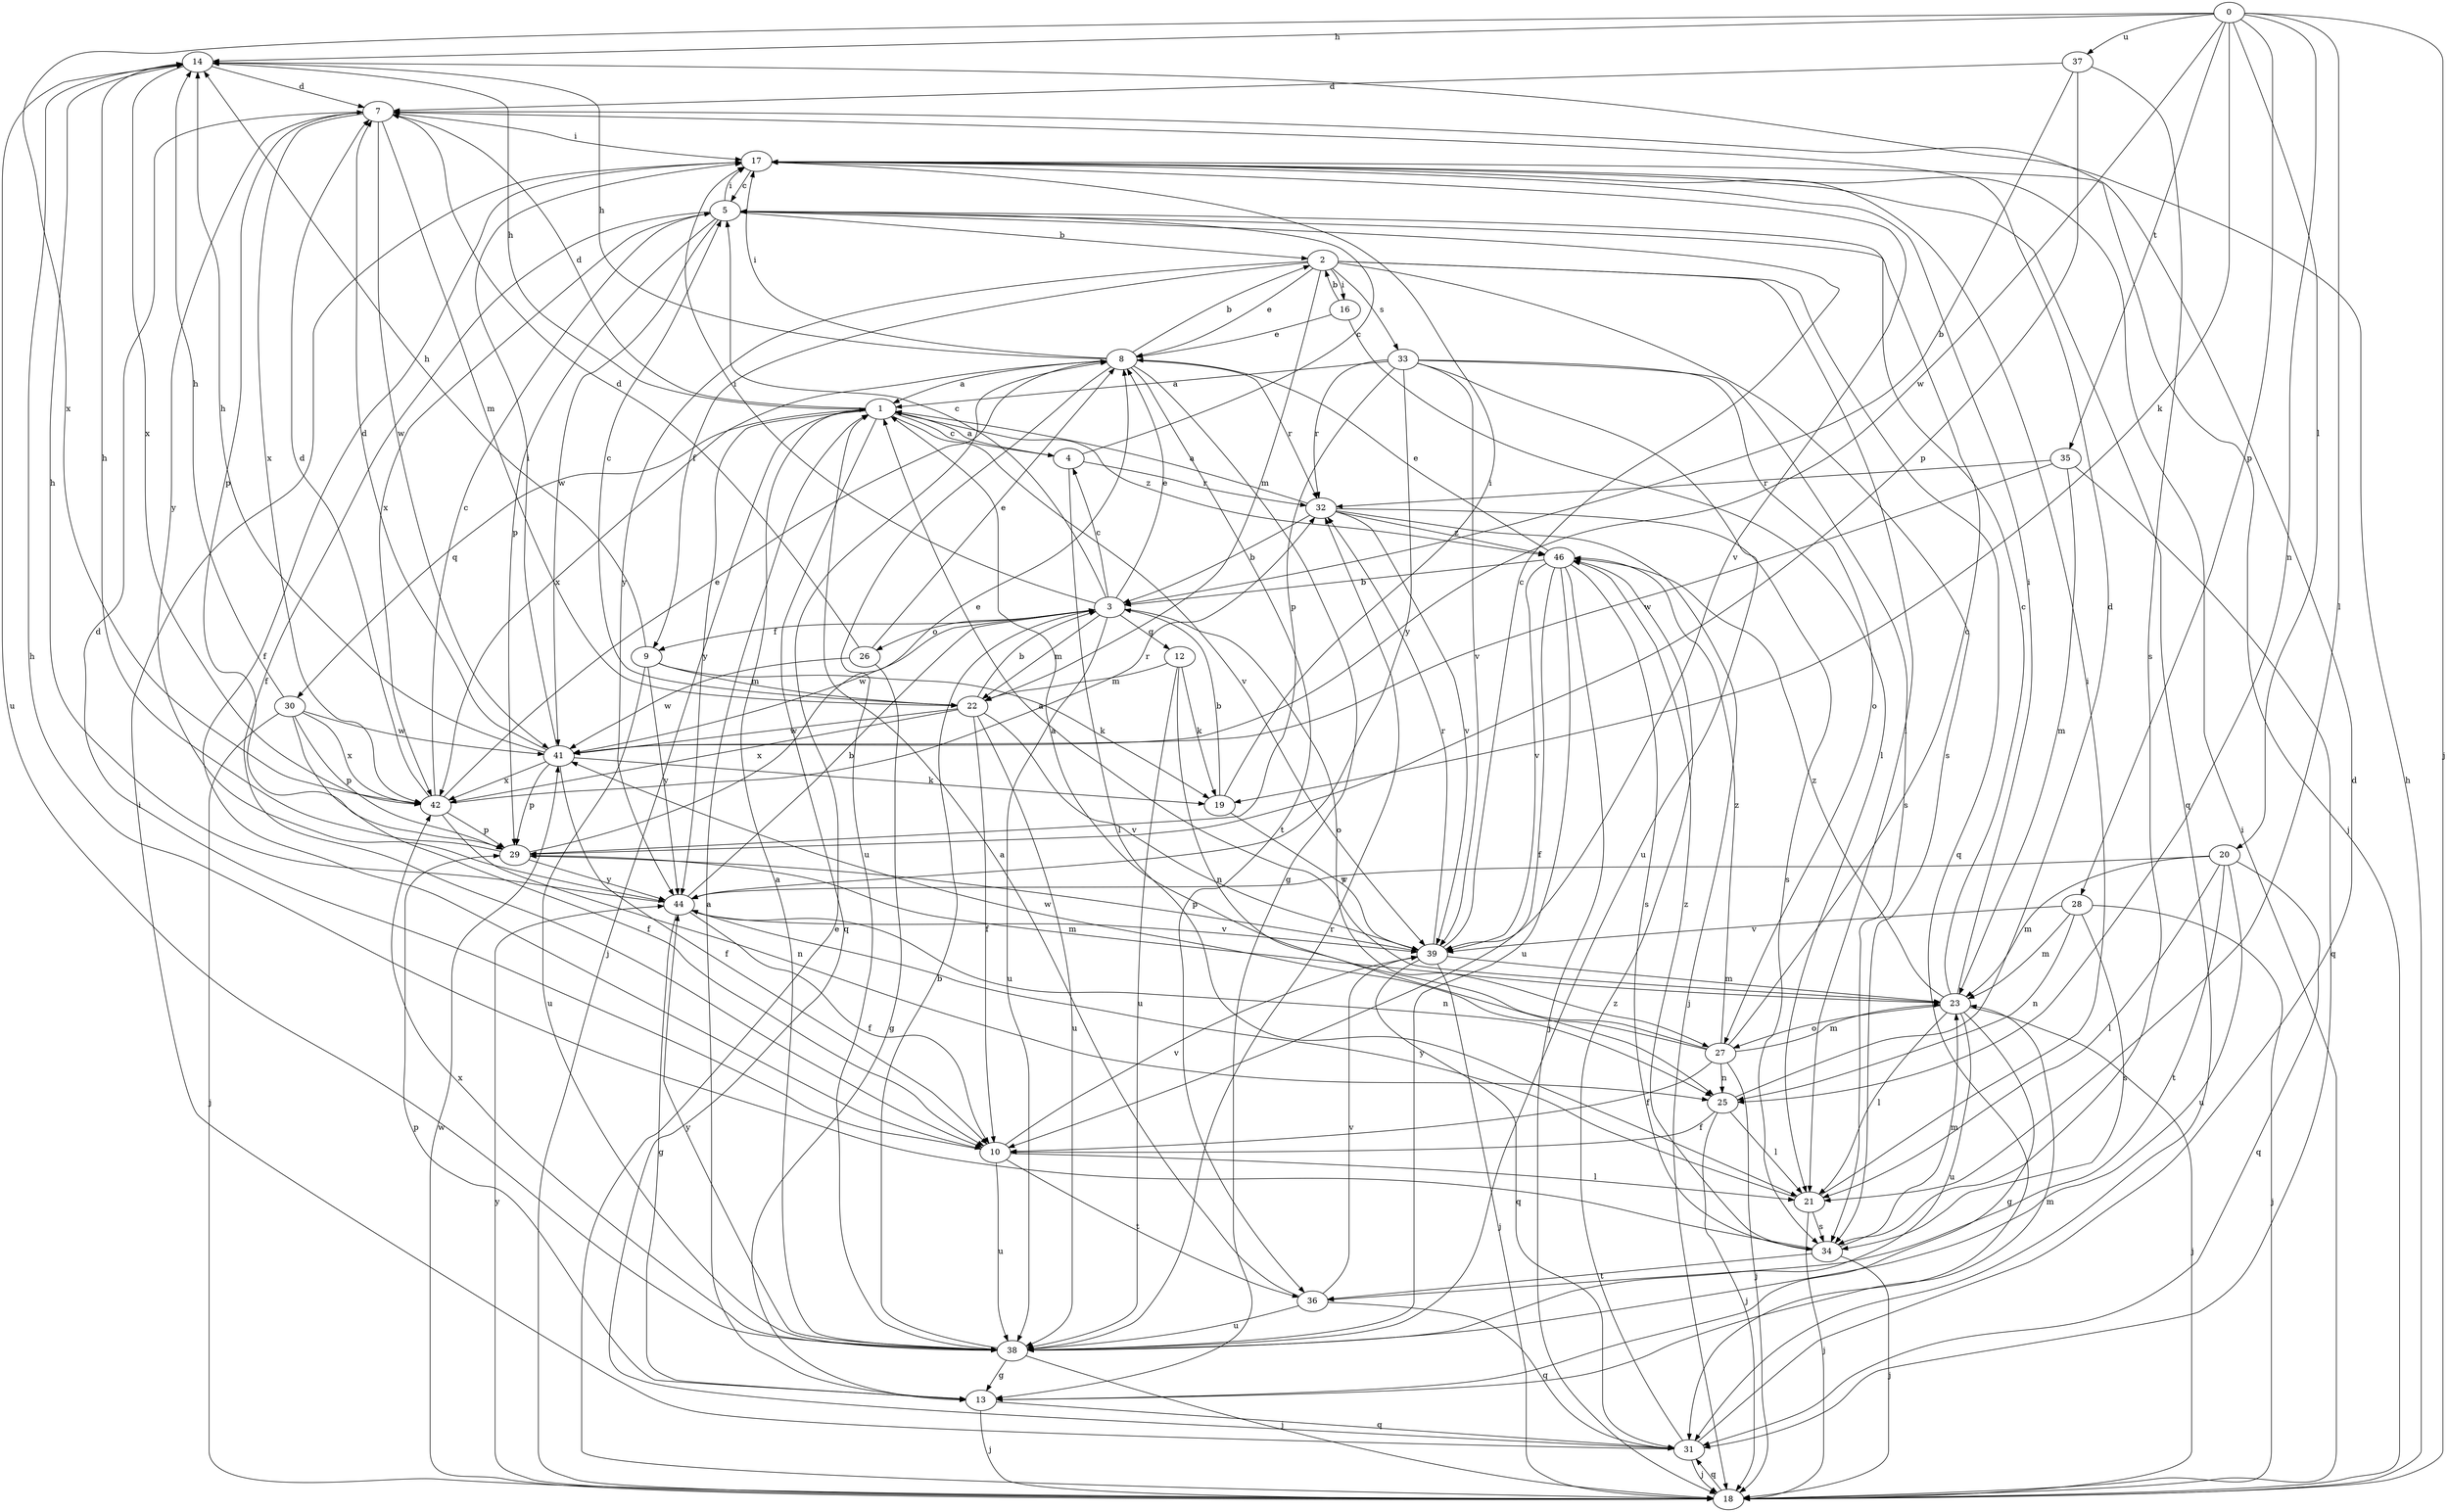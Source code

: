strict digraph  {
0;
1;
2;
3;
4;
5;
7;
8;
9;
10;
12;
13;
14;
16;
17;
18;
19;
20;
21;
22;
23;
25;
26;
27;
28;
29;
30;
31;
32;
33;
34;
35;
36;
37;
38;
39;
41;
42;
44;
46;
0 -> 14  [label=h];
0 -> 18  [label=j];
0 -> 19  [label=k];
0 -> 20  [label=l];
0 -> 21  [label=l];
0 -> 25  [label=n];
0 -> 28  [label=p];
0 -> 35  [label=t];
0 -> 37  [label=u];
0 -> 41  [label=w];
0 -> 42  [label=x];
1 -> 4  [label=c];
1 -> 7  [label=d];
1 -> 14  [label=h];
1 -> 18  [label=j];
1 -> 30  [label=q];
1 -> 31  [label=q];
1 -> 39  [label=v];
1 -> 44  [label=y];
1 -> 46  [label=z];
2 -> 8  [label=e];
2 -> 9  [label=f];
2 -> 16  [label=i];
2 -> 21  [label=l];
2 -> 22  [label=m];
2 -> 31  [label=q];
2 -> 33  [label=s];
2 -> 34  [label=s];
2 -> 44  [label=y];
3 -> 4  [label=c];
3 -> 5  [label=c];
3 -> 8  [label=e];
3 -> 9  [label=f];
3 -> 12  [label=g];
3 -> 17  [label=i];
3 -> 22  [label=m];
3 -> 26  [label=o];
3 -> 27  [label=o];
3 -> 38  [label=u];
3 -> 41  [label=w];
4 -> 1  [label=a];
4 -> 5  [label=c];
4 -> 21  [label=l];
4 -> 32  [label=r];
5 -> 2  [label=b];
5 -> 10  [label=f];
5 -> 17  [label=i];
5 -> 29  [label=p];
5 -> 41  [label=w];
5 -> 42  [label=x];
7 -> 17  [label=i];
7 -> 22  [label=m];
7 -> 29  [label=p];
7 -> 41  [label=w];
7 -> 42  [label=x];
7 -> 44  [label=y];
8 -> 1  [label=a];
8 -> 2  [label=b];
8 -> 13  [label=g];
8 -> 14  [label=h];
8 -> 17  [label=i];
8 -> 32  [label=r];
8 -> 36  [label=t];
8 -> 38  [label=u];
8 -> 42  [label=x];
9 -> 14  [label=h];
9 -> 19  [label=k];
9 -> 22  [label=m];
9 -> 38  [label=u];
9 -> 44  [label=y];
10 -> 7  [label=d];
10 -> 21  [label=l];
10 -> 36  [label=t];
10 -> 38  [label=u];
10 -> 39  [label=v];
12 -> 19  [label=k];
12 -> 22  [label=m];
12 -> 25  [label=n];
12 -> 38  [label=u];
13 -> 1  [label=a];
13 -> 18  [label=j];
13 -> 23  [label=m];
13 -> 29  [label=p];
13 -> 31  [label=q];
14 -> 7  [label=d];
14 -> 38  [label=u];
14 -> 42  [label=x];
16 -> 2  [label=b];
16 -> 8  [label=e];
16 -> 21  [label=l];
17 -> 5  [label=c];
17 -> 10  [label=f];
17 -> 18  [label=j];
17 -> 31  [label=q];
17 -> 39  [label=v];
18 -> 8  [label=e];
18 -> 14  [label=h];
18 -> 17  [label=i];
18 -> 31  [label=q];
18 -> 41  [label=w];
18 -> 44  [label=y];
19 -> 3  [label=b];
19 -> 17  [label=i];
19 -> 39  [label=v];
20 -> 21  [label=l];
20 -> 23  [label=m];
20 -> 31  [label=q];
20 -> 36  [label=t];
20 -> 38  [label=u];
20 -> 44  [label=y];
21 -> 17  [label=i];
21 -> 18  [label=j];
21 -> 34  [label=s];
21 -> 44  [label=y];
22 -> 3  [label=b];
22 -> 5  [label=c];
22 -> 10  [label=f];
22 -> 38  [label=u];
22 -> 39  [label=v];
22 -> 41  [label=w];
22 -> 42  [label=x];
23 -> 1  [label=a];
23 -> 5  [label=c];
23 -> 13  [label=g];
23 -> 17  [label=i];
23 -> 18  [label=j];
23 -> 21  [label=l];
23 -> 27  [label=o];
23 -> 38  [label=u];
23 -> 46  [label=z];
25 -> 7  [label=d];
25 -> 10  [label=f];
25 -> 18  [label=j];
25 -> 21  [label=l];
26 -> 7  [label=d];
26 -> 8  [label=e];
26 -> 13  [label=g];
26 -> 41  [label=w];
27 -> 1  [label=a];
27 -> 5  [label=c];
27 -> 10  [label=f];
27 -> 18  [label=j];
27 -> 23  [label=m];
27 -> 25  [label=n];
27 -> 41  [label=w];
27 -> 46  [label=z];
28 -> 18  [label=j];
28 -> 23  [label=m];
28 -> 25  [label=n];
28 -> 34  [label=s];
28 -> 39  [label=v];
29 -> 8  [label=e];
29 -> 14  [label=h];
29 -> 23  [label=m];
29 -> 44  [label=y];
30 -> 10  [label=f];
30 -> 14  [label=h];
30 -> 18  [label=j];
30 -> 29  [label=p];
30 -> 41  [label=w];
30 -> 42  [label=x];
31 -> 7  [label=d];
31 -> 17  [label=i];
31 -> 18  [label=j];
31 -> 46  [label=z];
32 -> 1  [label=a];
32 -> 3  [label=b];
32 -> 18  [label=j];
32 -> 34  [label=s];
32 -> 39  [label=v];
32 -> 46  [label=z];
33 -> 1  [label=a];
33 -> 27  [label=o];
33 -> 29  [label=p];
33 -> 32  [label=r];
33 -> 34  [label=s];
33 -> 38  [label=u];
33 -> 39  [label=v];
33 -> 44  [label=y];
34 -> 14  [label=h];
34 -> 18  [label=j];
34 -> 23  [label=m];
34 -> 36  [label=t];
34 -> 46  [label=z];
35 -> 23  [label=m];
35 -> 31  [label=q];
35 -> 32  [label=r];
35 -> 41  [label=w];
36 -> 1  [label=a];
36 -> 31  [label=q];
36 -> 38  [label=u];
36 -> 39  [label=v];
37 -> 3  [label=b];
37 -> 7  [label=d];
37 -> 29  [label=p];
37 -> 34  [label=s];
38 -> 1  [label=a];
38 -> 3  [label=b];
38 -> 13  [label=g];
38 -> 18  [label=j];
38 -> 32  [label=r];
38 -> 42  [label=x];
38 -> 44  [label=y];
39 -> 5  [label=c];
39 -> 18  [label=j];
39 -> 23  [label=m];
39 -> 29  [label=p];
39 -> 31  [label=q];
39 -> 32  [label=r];
41 -> 7  [label=d];
41 -> 10  [label=f];
41 -> 14  [label=h];
41 -> 17  [label=i];
41 -> 19  [label=k];
41 -> 29  [label=p];
41 -> 42  [label=x];
42 -> 5  [label=c];
42 -> 7  [label=d];
42 -> 8  [label=e];
42 -> 25  [label=n];
42 -> 29  [label=p];
42 -> 32  [label=r];
44 -> 3  [label=b];
44 -> 10  [label=f];
44 -> 13  [label=g];
44 -> 14  [label=h];
44 -> 25  [label=n];
44 -> 39  [label=v];
46 -> 3  [label=b];
46 -> 8  [label=e];
46 -> 10  [label=f];
46 -> 18  [label=j];
46 -> 34  [label=s];
46 -> 38  [label=u];
46 -> 39  [label=v];
}
